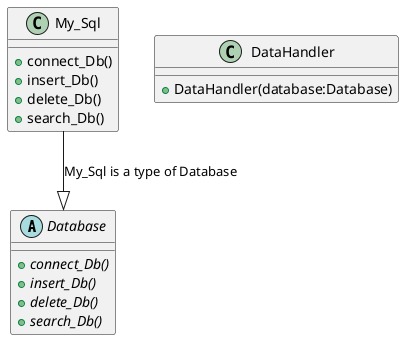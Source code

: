 @startuml DAL_Diagram
 
 
abstract class Database{
   +{abstract} connect_Db()
   +{abstract} insert_Db()
   +{abstract} delete_Db()
   +{abstract} search_Db()
}

class My_Sql{
  + connect_Db()
  + insert_Db()
  + delete_Db()
  + search_Db()

}

class DataHandler{
    + DataHandler(database:Database)
    
}

My_Sql --|> Database : "My_Sql is a type of Database"
@enduml